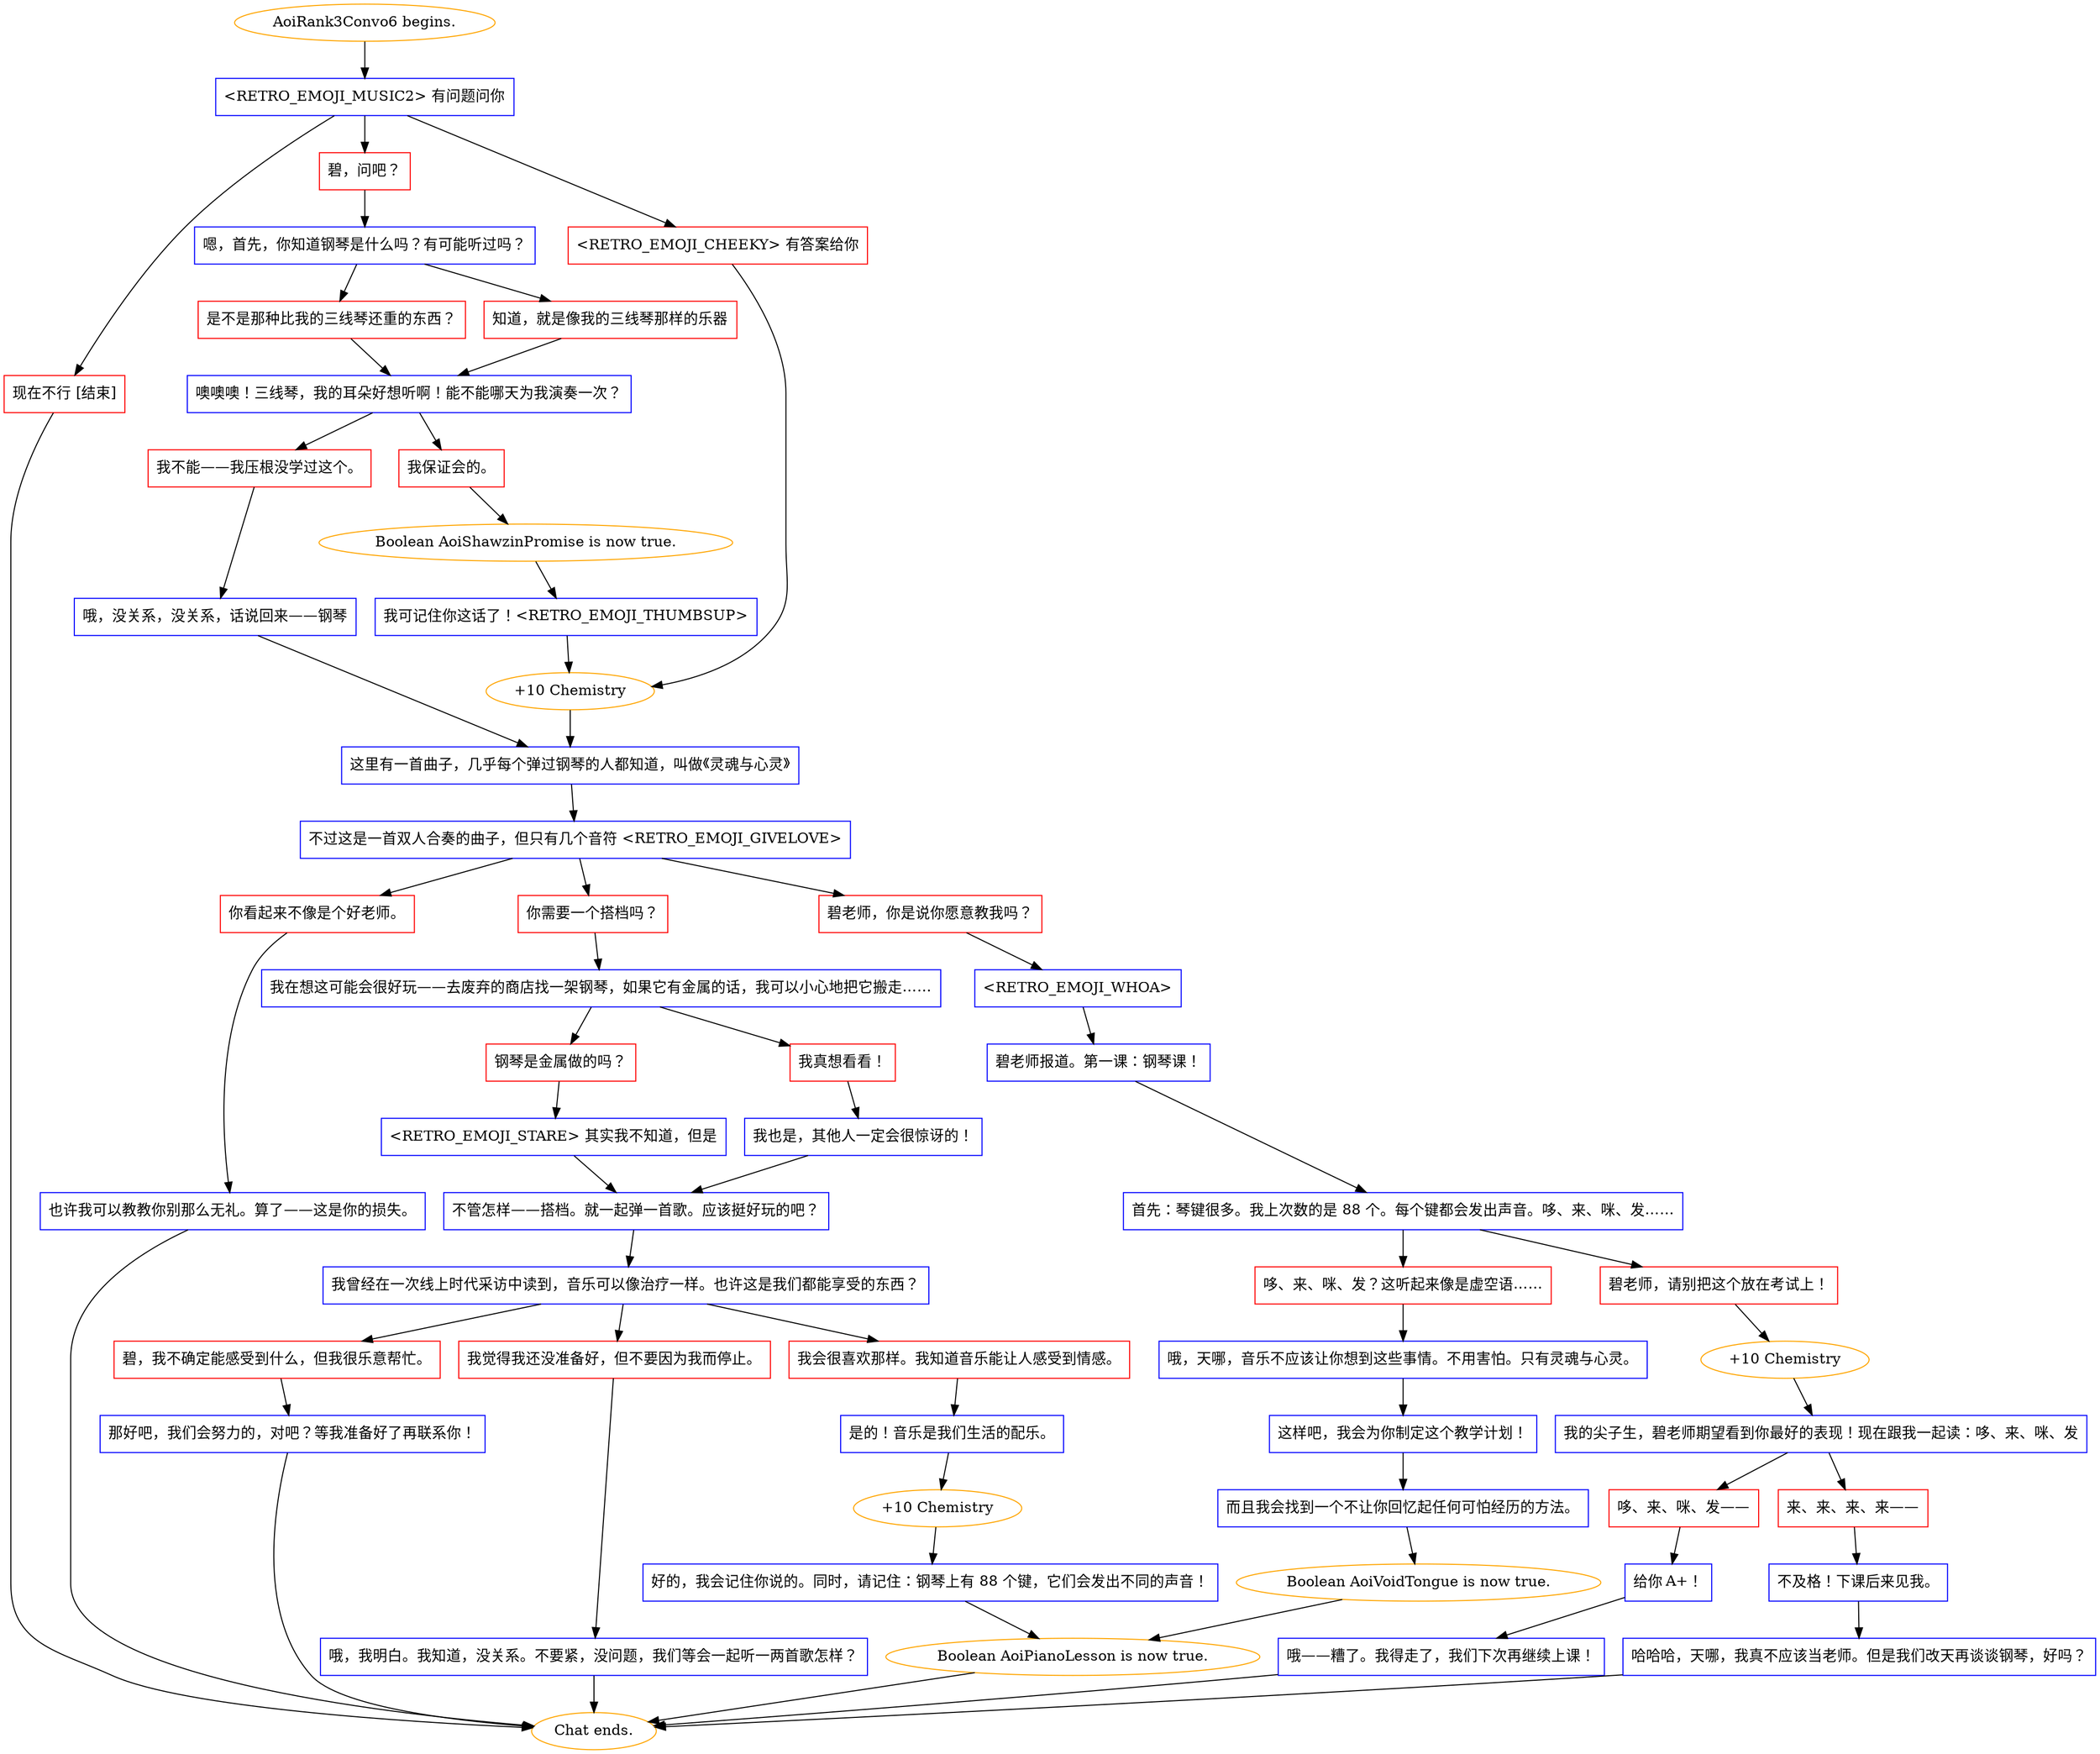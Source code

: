 digraph {
	"AoiRank3Convo6 begins." [color=orange];
		"AoiRank3Convo6 begins." -> j3721182078;
	j3721182078 [label="<RETRO_EMOJI_MUSIC2> 有问题问你",shape=box,color=blue];
		j3721182078 -> j1133495240;
		j3721182078 -> j2251976184;
		j3721182078 -> j354128669;
	j1133495240 [label="<RETRO_EMOJI_CHEEKY> 有答案给你",shape=box,color=red];
		j1133495240 -> j2558873301;
	j2251976184 [label="碧，问吧？",shape=box,color=red];
		j2251976184 -> j1342139472;
	j354128669 [label="现在不行 [结束]",shape=box,color=red];
		j354128669 -> "Chat ends.";
	j2558873301 [label="+10 Chemistry",color=orange];
		j2558873301 -> j3785565491;
	j1342139472 [label="嗯，首先，你知道钢琴是什么吗？有可能听过吗？",shape=box,color=blue];
		j1342139472 -> j2433773333;
		j1342139472 -> j528910469;
	"Chat ends." [color=orange];
	j3785565491 [label="这里有一首曲子，几乎每个弹过钢琴的人都知道，叫做《灵魂与心灵》",shape=box,color=blue];
		j3785565491 -> j4054113497;
	j2433773333 [label="是不是那种比我的三线琴还重的东西？",shape=box,color=red];
		j2433773333 -> j382821264;
	j528910469 [label="知道，就是像我的三线琴那样的乐器",shape=box,color=red];
		j528910469 -> j382821264;
	j4054113497 [label="不过这是一首双人合奏的曲子，但只有几个音符 <RETRO_EMOJI_GIVELOVE>",shape=box,color=blue];
		j4054113497 -> j1128277098;
		j4054113497 -> j3257344178;
		j4054113497 -> j2674794540;
	j382821264 [label="噢噢噢！三线琴，我的耳朵好想听啊！能不能哪天为我演奏一次？",shape=box,color=blue];
		j382821264 -> j237364238;
		j382821264 -> j1479131777;
	j1128277098 [label="你需要一个搭档吗？",shape=box,color=red];
		j1128277098 -> j1881525701;
	j3257344178 [label="碧老师，你是说你愿意教我吗？",shape=box,color=red];
		j3257344178 -> j2859645840;
	j2674794540 [label="你看起来不像是个好老师。",shape=box,color=red];
		j2674794540 -> j2232046497;
	j237364238 [label="我保证会的。",shape=box,color=red];
		j237364238 -> j1381859296;
	j1479131777 [label="我不能——我压根没学过这个。",shape=box,color=red];
		j1479131777 -> j760194889;
	j1881525701 [label="我在想这可能会很好玩——去废弃的商店找一架钢琴，如果它有金属的话，我可以小心地把它搬走……",shape=box,color=blue];
		j1881525701 -> j2223426153;
		j1881525701 -> j3566618611;
	j2859645840 [label="<RETRO_EMOJI_WHOA>",shape=box,color=blue];
		j2859645840 -> j3241006708;
	j2232046497 [label="也许我可以教教你别那么无礼。算了——这是你的损失。",shape=box,color=blue];
		j2232046497 -> "Chat ends.";
	j1381859296 [label="Boolean AoiShawzinPromise is now true.",color=orange];
		j1381859296 -> j3148399721;
	j760194889 [label="哦，没关系，没关系，话说回来——钢琴",shape=box,color=blue];
		j760194889 -> j3785565491;
	j2223426153 [label="钢琴是金属做的吗？",shape=box,color=red];
		j2223426153 -> j3371196203;
	j3566618611 [label="我真想看看！",shape=box,color=red];
		j3566618611 -> j2157746311;
	j3241006708 [label="碧老师报道。第一课：钢琴课！",shape=box,color=blue];
		j3241006708 -> j272888997;
	j3148399721 [label="我可记住你这话了！<RETRO_EMOJI_THUMBSUP>",shape=box,color=blue];
		j3148399721 -> j2558873301;
	j3371196203 [label="<RETRO_EMOJI_STARE> 其实我不知道，但是",shape=box,color=blue];
		j3371196203 -> j3661874263;
	j2157746311 [label="我也是，其他人一定会很惊讶的！",shape=box,color=blue];
		j2157746311 -> j3661874263;
	j272888997 [label="首先：琴键很多。我上次数的是 88 个。每个键都会发出声音。哆、来、咪、发……",shape=box,color=blue];
		j272888997 -> j438455811;
		j272888997 -> j1966492839;
	j3661874263 [label="不管怎样——搭档。就一起弹一首歌。应该挺好玩的吧？",shape=box,color=blue];
		j3661874263 -> j1178082621;
	j438455811 [label="哆、来、咪、发？这听起来像是虚空语……",shape=box,color=red];
		j438455811 -> j2183063054;
	j1966492839 [label="碧老师，请别把这个放在考试上！",shape=box,color=red];
		j1966492839 -> j1971378381;
	j1178082621 [label="我曾经在一次线上时代采访中读到，音乐可以像治疗一样。也许这是我们都能享受的东西？",shape=box,color=blue];
		j1178082621 -> j577358239;
		j1178082621 -> j1453785061;
		j1178082621 -> j1588708110;
	j2183063054 [label="哦，天哪，音乐不应该让你想到这些事情。不用害怕。只有灵魂与心灵。",shape=box,color=blue];
		j2183063054 -> j3375881928;
	j1971378381 [label="+10 Chemistry",color=orange];
		j1971378381 -> j2499739031;
	j577358239 [label="我觉得我还没准备好，但不要因为我而停止。",shape=box,color=red];
		j577358239 -> j3732375014;
	j1453785061 [label="我会很喜欢那样。我知道音乐能让人感受到情感。",shape=box,color=red];
		j1453785061 -> j3468280090;
	j1588708110 [label="碧，我不确定能感受到什么，但我很乐意帮忙。",shape=box,color=red];
		j1588708110 -> j3188180967;
	j3375881928 [label="这样吧，我会为你制定这个教学计划！",shape=box,color=blue];
		j3375881928 -> j3601453464;
	j2499739031 [label="我的尖子生，碧老师期望看到你最好的表现！现在跟我一起读：哆、来、咪、发",shape=box,color=blue];
		j2499739031 -> j111050226;
		j2499739031 -> j556144474;
	j3732375014 [label="哦，我明白。我知道，没关系。不要紧，没问题，我们等会一起听一两首歌怎样？",shape=box,color=blue];
		j3732375014 -> "Chat ends.";
	j3468280090 [label="是的！音乐是我们生活的配乐。",shape=box,color=blue];
		j3468280090 -> j2250868669;
	j3188180967 [label="那好吧，我们会努力的，对吧？等我准备好了再联系你！",shape=box,color=blue];
		j3188180967 -> "Chat ends.";
	j3601453464 [label="而且我会找到一个不让你回忆起任何可怕经历的方法。",shape=box,color=blue];
		j3601453464 -> j1862575777;
	j111050226 [label="哆、来、咪、发——",shape=box,color=red];
		j111050226 -> j610338074;
	j556144474 [label="来、来、来、来——",shape=box,color=red];
		j556144474 -> j1569818226;
	j2250868669 [label="+10 Chemistry",color=orange];
		j2250868669 -> j890715021;
	j1862575777 [label="Boolean AoiVoidTongue is now true.",color=orange];
		j1862575777 -> j553992355;
	j610338074 [label="给你 A+！",shape=box,color=blue];
		j610338074 -> j347453082;
	j1569818226 [label="不及格！下课后来见我。",shape=box,color=blue];
		j1569818226 -> j617465840;
	j890715021 [label="好的，我会记住你说的。同时，请记住：钢琴上有 88 个键，它们会发出不同的声音！",shape=box,color=blue];
		j890715021 -> j553992355;
	j553992355 [label="Boolean AoiPianoLesson is now true.",color=orange];
		j553992355 -> "Chat ends.";
	j347453082 [label="哦——糟了。我得走了，我们下次再继续上课！",shape=box,color=blue];
		j347453082 -> "Chat ends.";
	j617465840 [label="哈哈哈，天哪，我真不应该当老师。但是我们改天再谈谈钢琴，好吗？",shape=box,color=blue];
		j617465840 -> "Chat ends.";
}